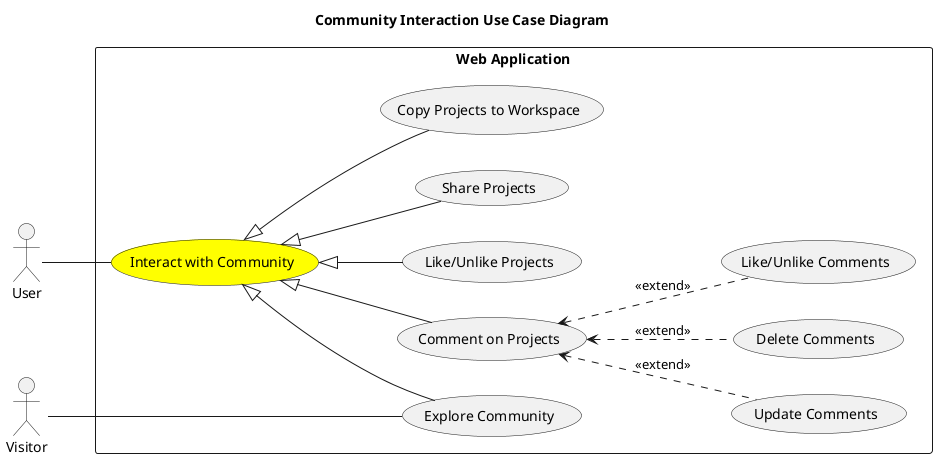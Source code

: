 @startuml
title Community Interaction Use Case Diagram

left to right direction

actor User
actor Visitor

rectangle "Web Application" {
  usecase "Interact with Community" as Community#Yellow
  usecase "Explore Community" as Explore
  usecase "Comment on Projects" as Comment
  usecase "Like/Unlike Projects" as LikeProject
  usecase "Share Projects" as Share
  usecase "Update Comments" as UpdateComment
  usecase "Delete Comments" as DeleteComment
  usecase "Like/Unlike Comments" as LikeComment
  usecase "Copy Projects to Workspace" as CopyProject
}


User -- Community
Community <|-- Explore
Visitor --- Explore
Community <|-- Comment
Community <|-- LikeProject
Community <|-- Share
Community <|-- CopyProject

Comment <.. LikeComment : <<extend>>
Comment <.. UpdateComment : <<extend>>
Comment <.. DeleteComment : <<extend>>

@enduml